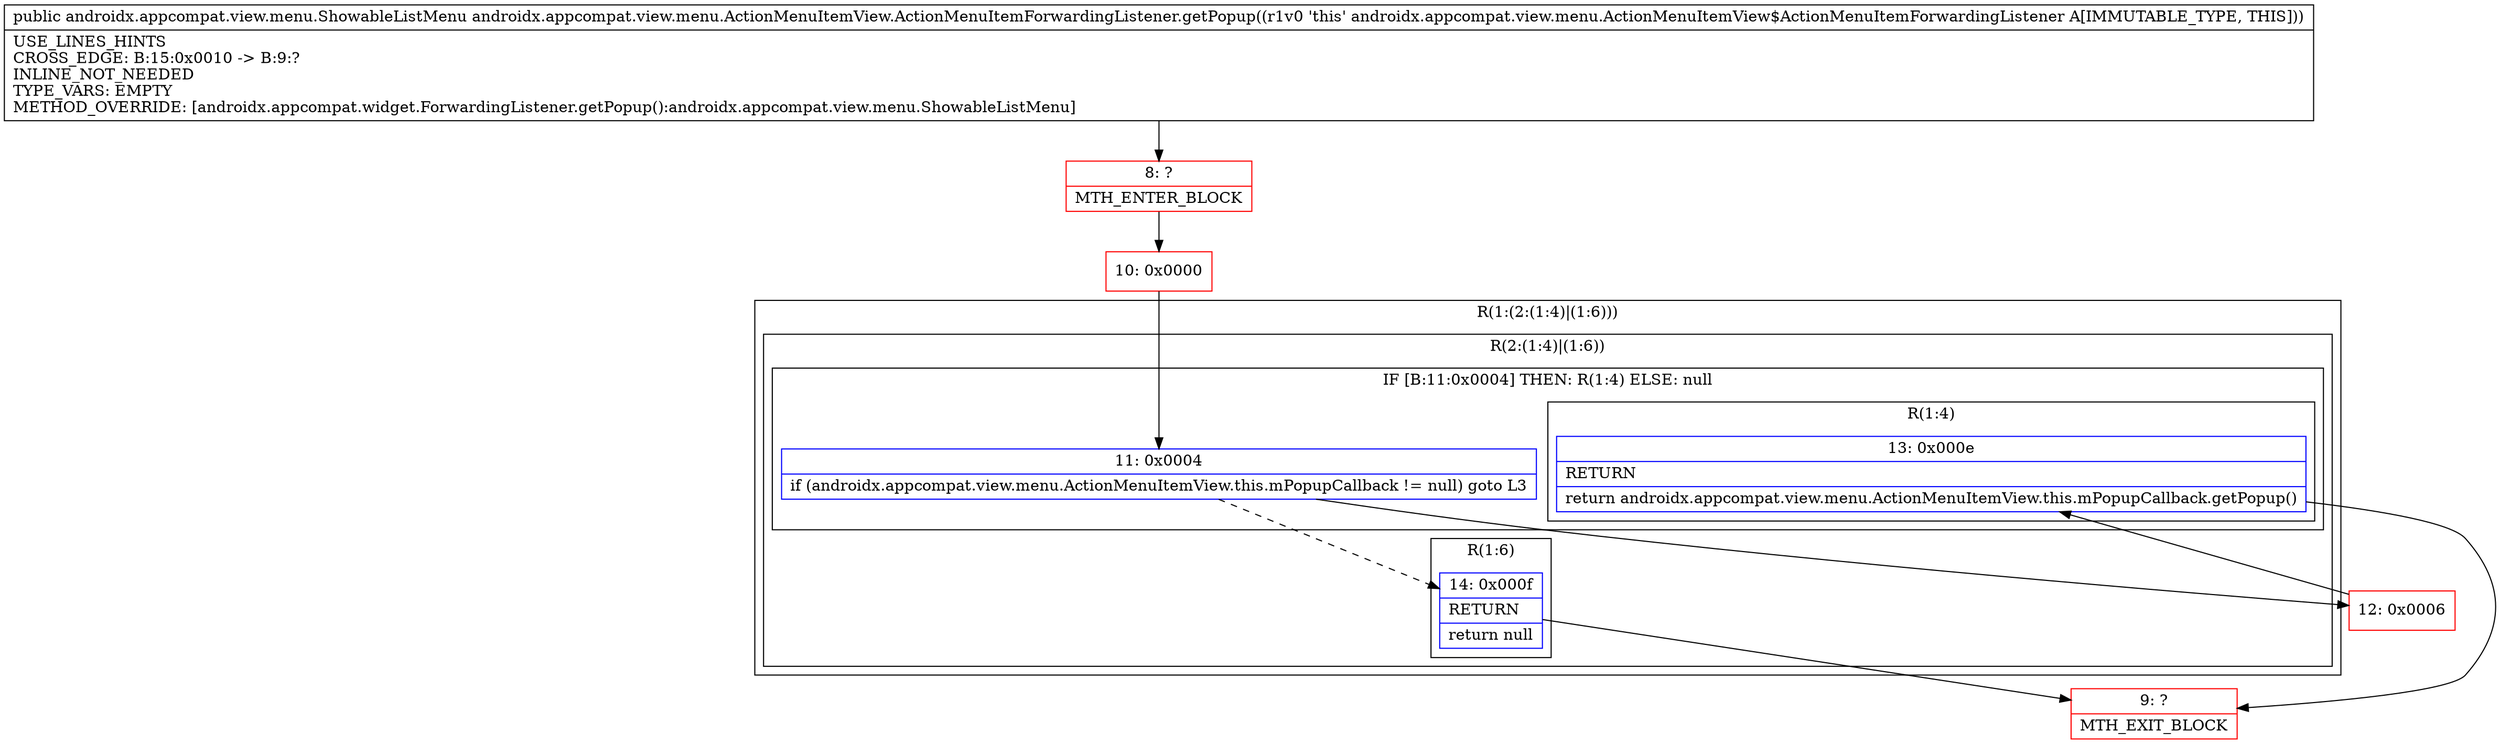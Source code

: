 digraph "CFG forandroidx.appcompat.view.menu.ActionMenuItemView.ActionMenuItemForwardingListener.getPopup()Landroidx\/appcompat\/view\/menu\/ShowableListMenu;" {
subgraph cluster_Region_420552368 {
label = "R(1:(2:(1:4)|(1:6)))";
node [shape=record,color=blue];
subgraph cluster_Region_2037030867 {
label = "R(2:(1:4)|(1:6))";
node [shape=record,color=blue];
subgraph cluster_IfRegion_1175171912 {
label = "IF [B:11:0x0004] THEN: R(1:4) ELSE: null";
node [shape=record,color=blue];
Node_11 [shape=record,label="{11\:\ 0x0004|if (androidx.appcompat.view.menu.ActionMenuItemView.this.mPopupCallback != null) goto L3\l}"];
subgraph cluster_Region_1184308671 {
label = "R(1:4)";
node [shape=record,color=blue];
Node_13 [shape=record,label="{13\:\ 0x000e|RETURN\l|return androidx.appcompat.view.menu.ActionMenuItemView.this.mPopupCallback.getPopup()\l}"];
}
}
subgraph cluster_Region_1466072899 {
label = "R(1:6)";
node [shape=record,color=blue];
Node_14 [shape=record,label="{14\:\ 0x000f|RETURN\l|return null\l}"];
}
}
}
Node_8 [shape=record,color=red,label="{8\:\ ?|MTH_ENTER_BLOCK\l}"];
Node_10 [shape=record,color=red,label="{10\:\ 0x0000}"];
Node_12 [shape=record,color=red,label="{12\:\ 0x0006}"];
Node_9 [shape=record,color=red,label="{9\:\ ?|MTH_EXIT_BLOCK\l}"];
MethodNode[shape=record,label="{public androidx.appcompat.view.menu.ShowableListMenu androidx.appcompat.view.menu.ActionMenuItemView.ActionMenuItemForwardingListener.getPopup((r1v0 'this' androidx.appcompat.view.menu.ActionMenuItemView$ActionMenuItemForwardingListener A[IMMUTABLE_TYPE, THIS]))  | USE_LINES_HINTS\lCROSS_EDGE: B:15:0x0010 \-\> B:9:?\lINLINE_NOT_NEEDED\lTYPE_VARS: EMPTY\lMETHOD_OVERRIDE: [androidx.appcompat.widget.ForwardingListener.getPopup():androidx.appcompat.view.menu.ShowableListMenu]\l}"];
MethodNode -> Node_8;Node_11 -> Node_12;
Node_11 -> Node_14[style=dashed];
Node_13 -> Node_9;
Node_14 -> Node_9;
Node_8 -> Node_10;
Node_10 -> Node_11;
Node_12 -> Node_13;
}

